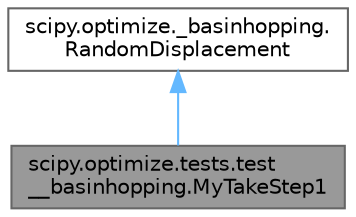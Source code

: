 digraph "scipy.optimize.tests.test__basinhopping.MyTakeStep1"
{
 // LATEX_PDF_SIZE
  bgcolor="transparent";
  edge [fontname=Helvetica,fontsize=10,labelfontname=Helvetica,labelfontsize=10];
  node [fontname=Helvetica,fontsize=10,shape=box,height=0.2,width=0.4];
  Node1 [id="Node000001",label="scipy.optimize.tests.test\l__basinhopping.MyTakeStep1",height=0.2,width=0.4,color="gray40", fillcolor="grey60", style="filled", fontcolor="black",tooltip=" "];
  Node2 -> Node1 [id="edge1_Node000001_Node000002",dir="back",color="steelblue1",style="solid",tooltip=" "];
  Node2 [id="Node000002",label="scipy.optimize._basinhopping.\lRandomDisplacement",height=0.2,width=0.4,color="gray40", fillcolor="white", style="filled",URL="$d0/dd1/classscipy_1_1optimize_1_1__basinhopping_1_1RandomDisplacement.html",tooltip=" "];
}
